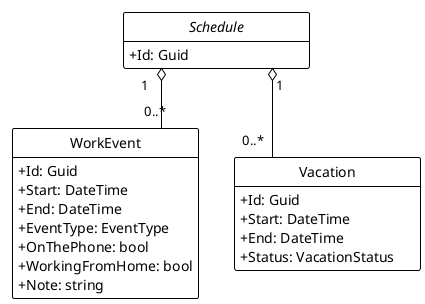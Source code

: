 @startuml schedule-class
!theme plain
hide empty members
skinparam linetype ortho
skinparam SameClassWidth true
skinparam classAttributeIconSize 0
hide class circle
hide abstract circle

abstract class Schedule {
  +Id: Guid
}

Schedule "1" o-- "0..*" WorkEvent
Schedule "1" o-- "0..*" Vacation

class WorkEvent {
  +Id: Guid
  +Start: DateTime
  +End: DateTime
  +EventType: EventType
  +OnThePhone: bool
  +WorkingFromHome: bool
  +Note: string
}

class Vacation {
  +Id: Guid
  +Start: DateTime
  +End: DateTime
  +Status: VacationStatus
}

@enduml